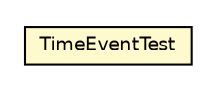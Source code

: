 #!/usr/local/bin/dot
#
# Class diagram 
# Generated by UMLGraph version R5_6-24-gf6e263 (http://www.umlgraph.org/)
#

digraph G {
	edge [fontname="Helvetica",fontsize=10,labelfontname="Helvetica",labelfontsize=10];
	node [fontname="Helvetica",fontsize=10,shape=plaintext];
	nodesep=0.25;
	ranksep=0.5;
	// com.rockhoppertech.music.series.time.TimeEventTest
	c2840 [label=<<table title="com.rockhoppertech.music.series.time.TimeEventTest" border="0" cellborder="1" cellspacing="0" cellpadding="2" port="p" bgcolor="lemonChiffon" href="./TimeEventTest.html">
		<tr><td><table border="0" cellspacing="0" cellpadding="1">
<tr><td align="center" balign="center"> TimeEventTest </td></tr>
		</table></td></tr>
		</table>>, URL="./TimeEventTest.html", fontname="Helvetica", fontcolor="black", fontsize=9.0];
}

